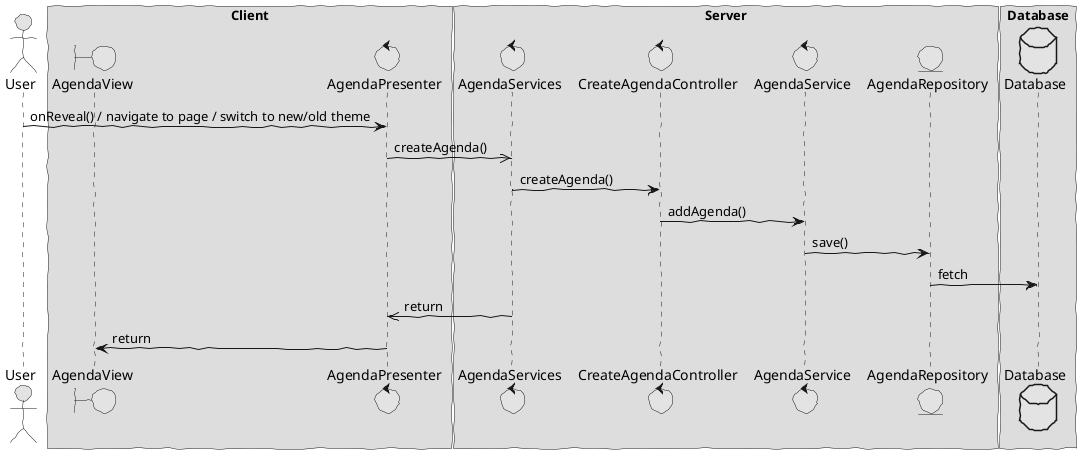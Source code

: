 @startuml  design2.png
skinparam handwritten true
skinparam monochrome true
skinparam packageStyle rect
skinparam defaultFontName FG Virgil
skinparam shadowing false

actor User
boundary AgendaView
control AgendaPresenter
control AgendaServices
control CreateAgendaController
control AgendaService
entity AgendaRepository
database Database 

box "Client"
participant AgendaView
participant AgendaPresenter 
end box

box "Server"
participant AgendaServices
participant CreateAgendaController
participant AgendaService
participant AgendaRepository
end box

box "Database"
participant Database
end box

User -> AgendaPresenter : onReveal() / navigate to page / switch to new/old theme
AgendaPresenter ->> AgendaServices : createAgenda()
AgendaServices -> CreateAgendaController : createAgenda()
CreateAgendaController -> AgendaService : addAgenda()
AgendaService -> AgendaRepository : save()
AgendaRepository -> Database : fetch
AgendaServices ->> AgendaPresenter : return
AgendaPresenter -> AgendaView : return

@enduml